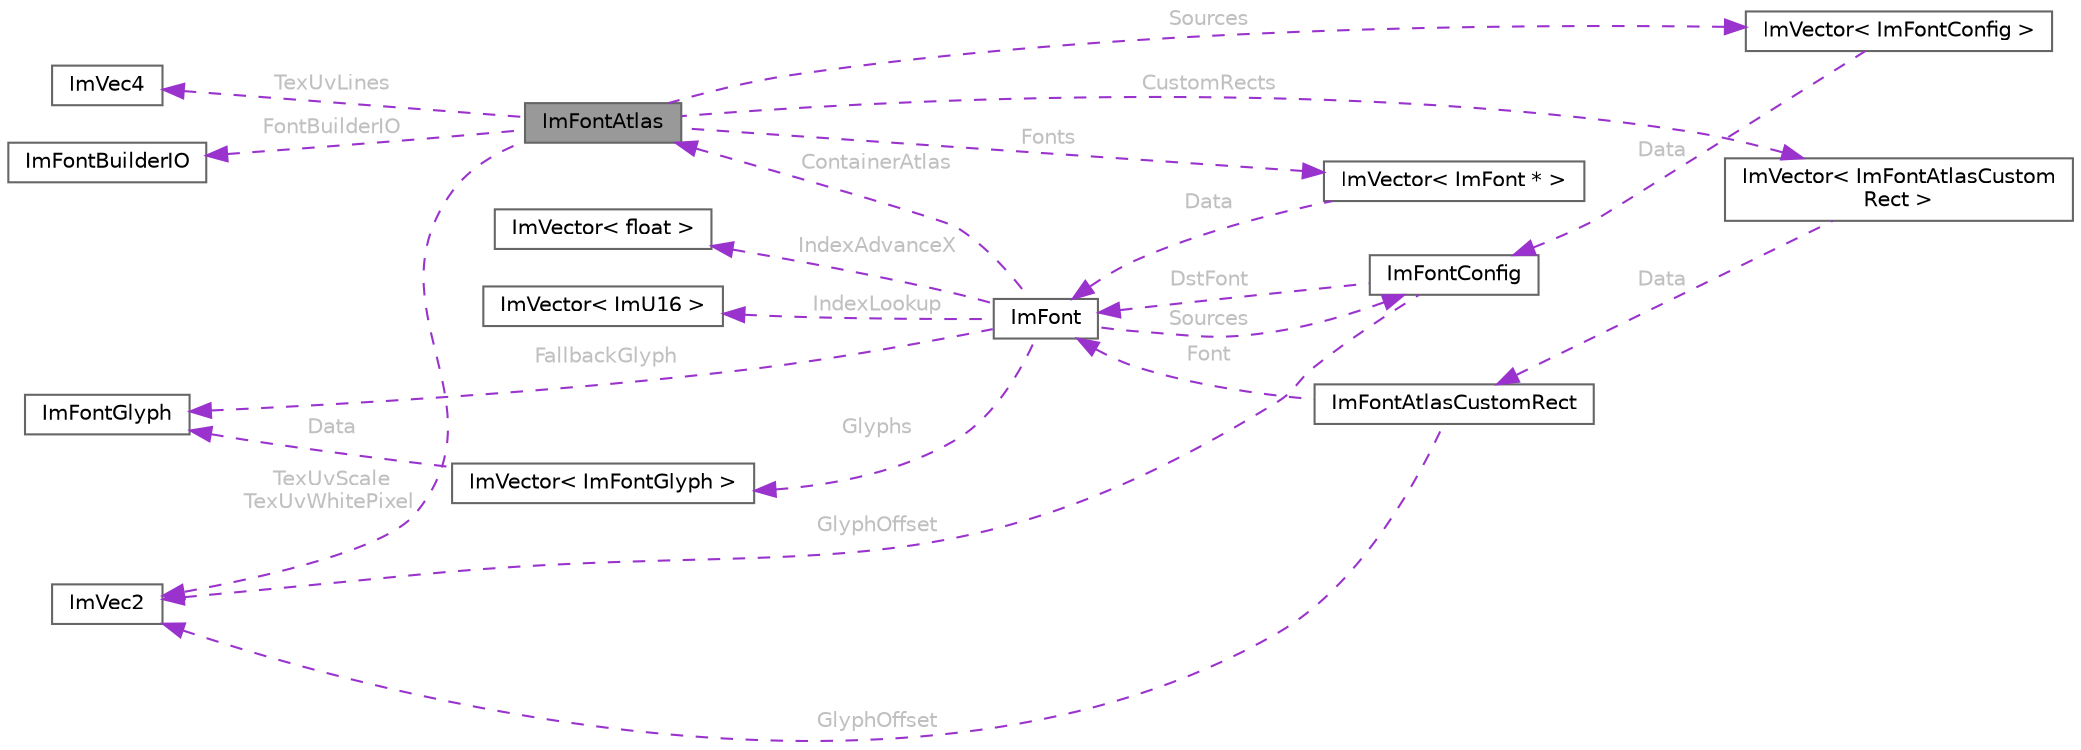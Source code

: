 digraph "ImFontAtlas"
{
 // LATEX_PDF_SIZE
  bgcolor="transparent";
  edge [fontname=Helvetica,fontsize=10,labelfontname=Helvetica,labelfontsize=10];
  node [fontname=Helvetica,fontsize=10,shape=box,height=0.2,width=0.4];
  rankdir="LR";
  Node1 [id="Node000001",label="ImFontAtlas",height=0.2,width=0.4,color="gray40", fillcolor="grey60", style="filled", fontcolor="black",tooltip=" "];
  Node2 -> Node1 [id="edge21_Node000001_Node000002",dir="back",color="darkorchid3",style="dashed",tooltip=" ",label=" TexUvScale\nTexUvWhitePixel",fontcolor="grey" ];
  Node2 [id="Node000002",label="ImVec2",height=0.2,width=0.4,color="gray40", fillcolor="white", style="filled",URL="$struct_im_vec2.html",tooltip=" "];
  Node3 -> Node1 [id="edge22_Node000001_Node000003",dir="back",color="darkorchid3",style="dashed",tooltip=" ",label=" Fonts",fontcolor="grey" ];
  Node3 [id="Node000003",label="ImVector\< ImFont * \>",height=0.2,width=0.4,color="gray40", fillcolor="white", style="filled",URL="$struct_im_vector.html",tooltip=" "];
  Node4 -> Node3 [id="edge23_Node000003_Node000004",dir="back",color="darkorchid3",style="dashed",tooltip=" ",label=" Data",fontcolor="grey" ];
  Node4 [id="Node000004",label="ImFont",height=0.2,width=0.4,color="gray40", fillcolor="white", style="filled",URL="$struct_im_font.html",tooltip=" "];
  Node5 -> Node4 [id="edge24_Node000004_Node000005",dir="back",color="darkorchid3",style="dashed",tooltip=" ",label=" IndexAdvanceX",fontcolor="grey" ];
  Node5 [id="Node000005",label="ImVector\< float \>",height=0.2,width=0.4,color="gray40", fillcolor="white", style="filled",URL="$struct_im_vector.html",tooltip=" "];
  Node6 -> Node4 [id="edge25_Node000004_Node000006",dir="back",color="darkorchid3",style="dashed",tooltip=" ",label=" IndexLookup",fontcolor="grey" ];
  Node6 [id="Node000006",label="ImVector\< ImU16 \>",height=0.2,width=0.4,color="gray40", fillcolor="white", style="filled",URL="$struct_im_vector.html",tooltip=" "];
  Node7 -> Node4 [id="edge26_Node000004_Node000007",dir="back",color="darkorchid3",style="dashed",tooltip=" ",label=" Glyphs",fontcolor="grey" ];
  Node7 [id="Node000007",label="ImVector\< ImFontGlyph \>",height=0.2,width=0.4,color="gray40", fillcolor="white", style="filled",URL="$struct_im_vector.html",tooltip=" "];
  Node8 -> Node7 [id="edge27_Node000007_Node000008",dir="back",color="darkorchid3",style="dashed",tooltip=" ",label=" Data",fontcolor="grey" ];
  Node8 [id="Node000008",label="ImFontGlyph",height=0.2,width=0.4,color="gray40", fillcolor="white", style="filled",URL="$struct_im_font_glyph.html",tooltip=" "];
  Node8 -> Node4 [id="edge28_Node000004_Node000008",dir="back",color="darkorchid3",style="dashed",tooltip=" ",label=" FallbackGlyph",fontcolor="grey" ];
  Node1 -> Node4 [id="edge29_Node000004_Node000001",dir="back",color="darkorchid3",style="dashed",tooltip=" ",label=" ContainerAtlas",fontcolor="grey" ];
  Node9 -> Node4 [id="edge30_Node000004_Node000009",dir="back",color="darkorchid3",style="dashed",tooltip=" ",label=" Sources",fontcolor="grey" ];
  Node9 [id="Node000009",label="ImFontConfig",height=0.2,width=0.4,color="gray40", fillcolor="white", style="filled",URL="$struct_im_font_config.html",tooltip=" "];
  Node2 -> Node9 [id="edge31_Node000009_Node000002",dir="back",color="darkorchid3",style="dashed",tooltip=" ",label=" GlyphOffset",fontcolor="grey" ];
  Node4 -> Node9 [id="edge32_Node000009_Node000004",dir="back",color="darkorchid3",style="dashed",tooltip=" ",label=" DstFont",fontcolor="grey" ];
  Node10 -> Node1 [id="edge33_Node000001_Node000010",dir="back",color="darkorchid3",style="dashed",tooltip=" ",label=" CustomRects",fontcolor="grey" ];
  Node10 [id="Node000010",label="ImVector\< ImFontAtlasCustom\lRect \>",height=0.2,width=0.4,color="gray40", fillcolor="white", style="filled",URL="$struct_im_vector.html",tooltip=" "];
  Node11 -> Node10 [id="edge34_Node000010_Node000011",dir="back",color="darkorchid3",style="dashed",tooltip=" ",label=" Data",fontcolor="grey" ];
  Node11 [id="Node000011",label="ImFontAtlasCustomRect",height=0.2,width=0.4,color="gray40", fillcolor="white", style="filled",URL="$struct_im_font_atlas_custom_rect.html",tooltip=" "];
  Node2 -> Node11 [id="edge35_Node000011_Node000002",dir="back",color="darkorchid3",style="dashed",tooltip=" ",label=" GlyphOffset",fontcolor="grey" ];
  Node4 -> Node11 [id="edge36_Node000011_Node000004",dir="back",color="darkorchid3",style="dashed",tooltip=" ",label=" Font",fontcolor="grey" ];
  Node12 -> Node1 [id="edge37_Node000001_Node000012",dir="back",color="darkorchid3",style="dashed",tooltip=" ",label=" Sources",fontcolor="grey" ];
  Node12 [id="Node000012",label="ImVector\< ImFontConfig \>",height=0.2,width=0.4,color="gray40", fillcolor="white", style="filled",URL="$struct_im_vector.html",tooltip=" "];
  Node9 -> Node12 [id="edge38_Node000012_Node000009",dir="back",color="darkorchid3",style="dashed",tooltip=" ",label=" Data",fontcolor="grey" ];
  Node13 -> Node1 [id="edge39_Node000001_Node000013",dir="back",color="darkorchid3",style="dashed",tooltip=" ",label=" TexUvLines",fontcolor="grey" ];
  Node13 [id="Node000013",label="ImVec4",height=0.2,width=0.4,color="gray40", fillcolor="white", style="filled",URL="$struct_im_vec4.html",tooltip=" "];
  Node14 -> Node1 [id="edge40_Node000001_Node000014",dir="back",color="darkorchid3",style="dashed",tooltip=" ",label=" FontBuilderIO",fontcolor="grey" ];
  Node14 [id="Node000014",label="ImFontBuilderIO",height=0.2,width=0.4,color="gray40", fillcolor="white", style="filled",URL="$struct_im_font_builder_i_o.html",tooltip=" "];
}

